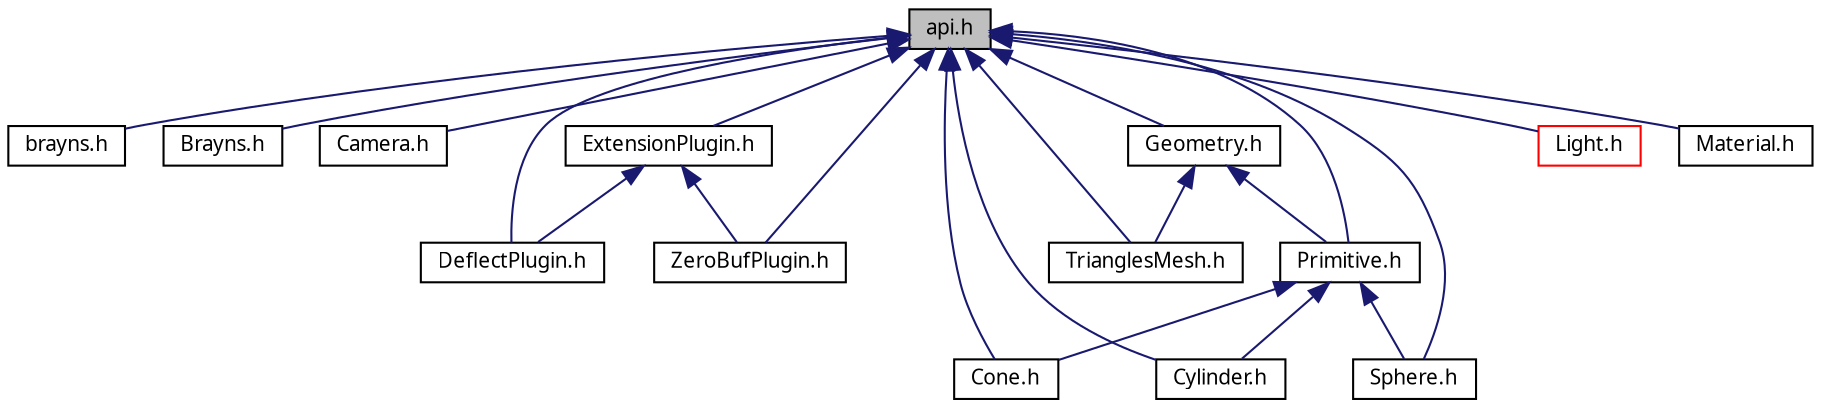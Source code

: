 digraph "api.h"
{
  edge [fontname="Sans",fontsize="10",labelfontname="Sans",labelfontsize="10"];
  node [fontname="Sans",fontsize="10",shape=record];
  Node1 [label="api.h",height=0.2,width=0.4,color="black", fillcolor="grey75", style="filled" fontcolor="black"];
  Node1 -> Node2 [dir="back",color="midnightblue",fontsize="10",style="solid",fontname="Sans"];
  Node2 [label="brayns.h",height=0.2,width=0.4,color="black", fillcolor="white", style="filled",URL="$brayns_8h_source.html"];
  Node1 -> Node3 [dir="back",color="midnightblue",fontsize="10",style="solid",fontname="Sans"];
  Node3 [label="Brayns.h",height=0.2,width=0.4,color="black", fillcolor="white", style="filled",URL="$_brayns_8h_source.html"];
  Node1 -> Node4 [dir="back",color="midnightblue",fontsize="10",style="solid",fontname="Sans"];
  Node4 [label="Camera.h",height=0.2,width=0.4,color="black", fillcolor="white", style="filled",URL="$_camera_8h_source.html"];
  Node1 -> Node5 [dir="back",color="midnightblue",fontsize="10",style="solid",fontname="Sans"];
  Node5 [label="ExtensionPlugin.h",height=0.2,width=0.4,color="black", fillcolor="white", style="filled",URL="$_extension_plugin_8h_source.html"];
  Node5 -> Node6 [dir="back",color="midnightblue",fontsize="10",style="solid",fontname="Sans"];
  Node6 [label="DeflectPlugin.h",height=0.2,width=0.4,color="black", fillcolor="white", style="filled",URL="$_deflect_plugin_8h_source.html"];
  Node5 -> Node7 [dir="back",color="midnightblue",fontsize="10",style="solid",fontname="Sans"];
  Node7 [label="ZeroBufPlugin.h",height=0.2,width=0.4,color="black", fillcolor="white", style="filled",URL="$_zero_buf_plugin_8h_source.html"];
  Node1 -> Node6 [dir="back",color="midnightblue",fontsize="10",style="solid",fontname="Sans"];
  Node1 -> Node7 [dir="back",color="midnightblue",fontsize="10",style="solid",fontname="Sans"];
  Node1 -> Node8 [dir="back",color="midnightblue",fontsize="10",style="solid",fontname="Sans"];
  Node8 [label="Geometry.h",height=0.2,width=0.4,color="black", fillcolor="white", style="filled",URL="$_geometry_8h_source.html"];
  Node8 -> Node9 [dir="back",color="midnightblue",fontsize="10",style="solid",fontname="Sans"];
  Node9 [label="Primitive.h",height=0.2,width=0.4,color="black", fillcolor="white", style="filled",URL="$_primitive_8h_source.html"];
  Node9 -> Node10 [dir="back",color="midnightblue",fontsize="10",style="solid",fontname="Sans"];
  Node10 [label="Cone.h",height=0.2,width=0.4,color="black", fillcolor="white", style="filled",URL="$_cone_8h_source.html"];
  Node9 -> Node11 [dir="back",color="midnightblue",fontsize="10",style="solid",fontname="Sans"];
  Node11 [label="Cylinder.h",height=0.2,width=0.4,color="black", fillcolor="white", style="filled",URL="$_cylinder_8h_source.html"];
  Node9 -> Node12 [dir="back",color="midnightblue",fontsize="10",style="solid",fontname="Sans"];
  Node12 [label="Sphere.h",height=0.2,width=0.4,color="black", fillcolor="white", style="filled",URL="$_sphere_8h_source.html"];
  Node8 -> Node13 [dir="back",color="midnightblue",fontsize="10",style="solid",fontname="Sans"];
  Node13 [label="TrianglesMesh.h",height=0.2,width=0.4,color="black", fillcolor="white", style="filled",URL="$_triangles_mesh_8h_source.html"];
  Node1 -> Node9 [dir="back",color="midnightblue",fontsize="10",style="solid",fontname="Sans"];
  Node1 -> Node10 [dir="back",color="midnightblue",fontsize="10",style="solid",fontname="Sans"];
  Node1 -> Node11 [dir="back",color="midnightblue",fontsize="10",style="solid",fontname="Sans"];
  Node1 -> Node12 [dir="back",color="midnightblue",fontsize="10",style="solid",fontname="Sans"];
  Node1 -> Node13 [dir="back",color="midnightblue",fontsize="10",style="solid",fontname="Sans"];
  Node1 -> Node14 [dir="back",color="midnightblue",fontsize="10",style="solid",fontname="Sans"];
  Node14 [label="Light.h",height=0.2,width=0.4,color="red", fillcolor="white", style="filled",URL="$_light_8h_source.html"];
  Node1 -> Node15 [dir="back",color="midnightblue",fontsize="10",style="solid",fontname="Sans"];
  Node15 [label="Material.h",height=0.2,width=0.4,color="black", fillcolor="white", style="filled",URL="$_material_8h_source.html"];
}
